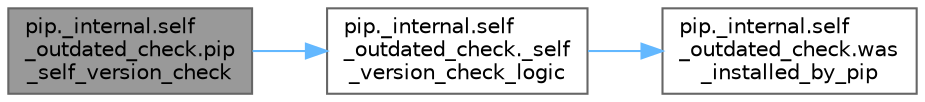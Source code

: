 digraph "pip._internal.self_outdated_check.pip_self_version_check"
{
 // LATEX_PDF_SIZE
  bgcolor="transparent";
  edge [fontname=Helvetica,fontsize=10,labelfontname=Helvetica,labelfontsize=10];
  node [fontname=Helvetica,fontsize=10,shape=box,height=0.2,width=0.4];
  rankdir="LR";
  Node1 [id="Node000001",label="pip._internal.self\l_outdated_check.pip\l_self_version_check",height=0.2,width=0.4,color="gray40", fillcolor="grey60", style="filled", fontcolor="black",tooltip=" "];
  Node1 -> Node2 [id="edge1_Node000001_Node000002",color="steelblue1",style="solid",tooltip=" "];
  Node2 [id="Node000002",label="pip._internal.self\l_outdated_check._self\l_version_check_logic",height=0.2,width=0.4,color="grey40", fillcolor="white", style="filled",URL="$namespacepip_1_1__internal_1_1self__outdated__check.html#a3d60178f7dac8e4e04e7a7c8b3ae2179",tooltip=" "];
  Node2 -> Node3 [id="edge2_Node000002_Node000003",color="steelblue1",style="solid",tooltip=" "];
  Node3 [id="Node000003",label="pip._internal.self\l_outdated_check.was\l_installed_by_pip",height=0.2,width=0.4,color="grey40", fillcolor="white", style="filled",URL="$namespacepip_1_1__internal_1_1self__outdated__check.html#aa03ec1bd5ecf824fc81d5d421e4aacd6",tooltip=" "];
}
